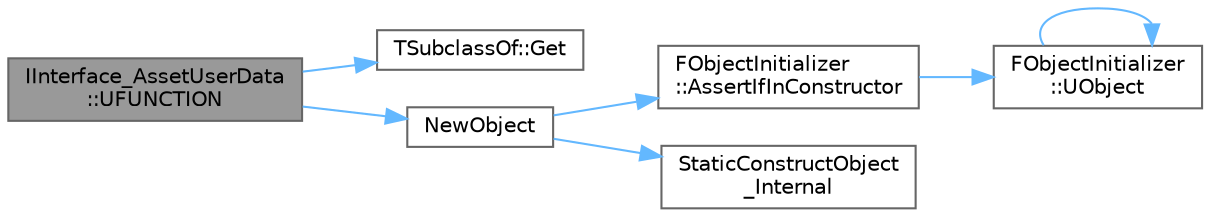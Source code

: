 digraph "IInterface_AssetUserData::UFUNCTION"
{
 // INTERACTIVE_SVG=YES
 // LATEX_PDF_SIZE
  bgcolor="transparent";
  edge [fontname=Helvetica,fontsize=10,labelfontname=Helvetica,labelfontsize=10];
  node [fontname=Helvetica,fontsize=10,shape=box,height=0.2,width=0.4];
  rankdir="LR";
  Node1 [id="Node000001",label="IInterface_AssetUserData\l::UFUNCTION",height=0.2,width=0.4,color="gray40", fillcolor="grey60", style="filled", fontcolor="black",tooltip="Creates and adds an instance of the provided AssetUserData class to the target asset."];
  Node1 -> Node2 [id="edge1_Node000001_Node000002",color="steelblue1",style="solid",tooltip=" "];
  Node2 [id="Node000002",label="TSubclassOf::Get",height=0.2,width=0.4,color="grey40", fillcolor="white", style="filled",URL="$dd/d22/classTSubclassOf.html#a76e4c71d082421f05ca2549cc9db4323",tooltip="Dereference back into a UClass*, does runtime type checking."];
  Node1 -> Node3 [id="edge2_Node000001_Node000003",color="steelblue1",style="solid",tooltip=" "];
  Node3 [id="Node000003",label="NewObject",height=0.2,width=0.4,color="grey40", fillcolor="white", style="filled",URL="$d0/da9/UObjectGlobals_8h.html#a5bfc0b5d674bcc61332d93ddda0003de",tooltip="Convenience template for constructing a gameplay object."];
  Node3 -> Node4 [id="edge3_Node000003_Node000004",color="steelblue1",style="solid",tooltip=" "];
  Node4 [id="Node000004",label="FObjectInitializer\l::AssertIfInConstructor",height=0.2,width=0.4,color="grey40", fillcolor="white", style="filled",URL="$d5/d7f/classFObjectInitializer.html#af430b0539029f9bf4a6436bd5b5ee31b",tooltip="Asserts with the specified message if code is executed inside UObject constructor."];
  Node4 -> Node5 [id="edge4_Node000004_Node000005",color="steelblue1",style="solid",tooltip=" "];
  Node5 [id="Node000005",label="FObjectInitializer\l::UObject",height=0.2,width=0.4,color="grey40", fillcolor="white", style="filled",URL="$d5/d7f/classFObjectInitializer.html#a883e79be52bfec451a0e77abbe93eaa5",tooltip=" "];
  Node5 -> Node5 [id="edge5_Node000005_Node000005",color="steelblue1",style="solid",tooltip=" "];
  Node3 -> Node6 [id="edge6_Node000003_Node000006",color="steelblue1",style="solid",tooltip=" "];
  Node6 [id="Node000006",label="StaticConstructObject\l_Internal",height=0.2,width=0.4,color="grey40", fillcolor="white", style="filled",URL="$d0/da9/UObjectGlobals_8h.html#ad949828940bb700383cfe4bbbd6c9cf8",tooltip="Create a new instance of an object."];
}
